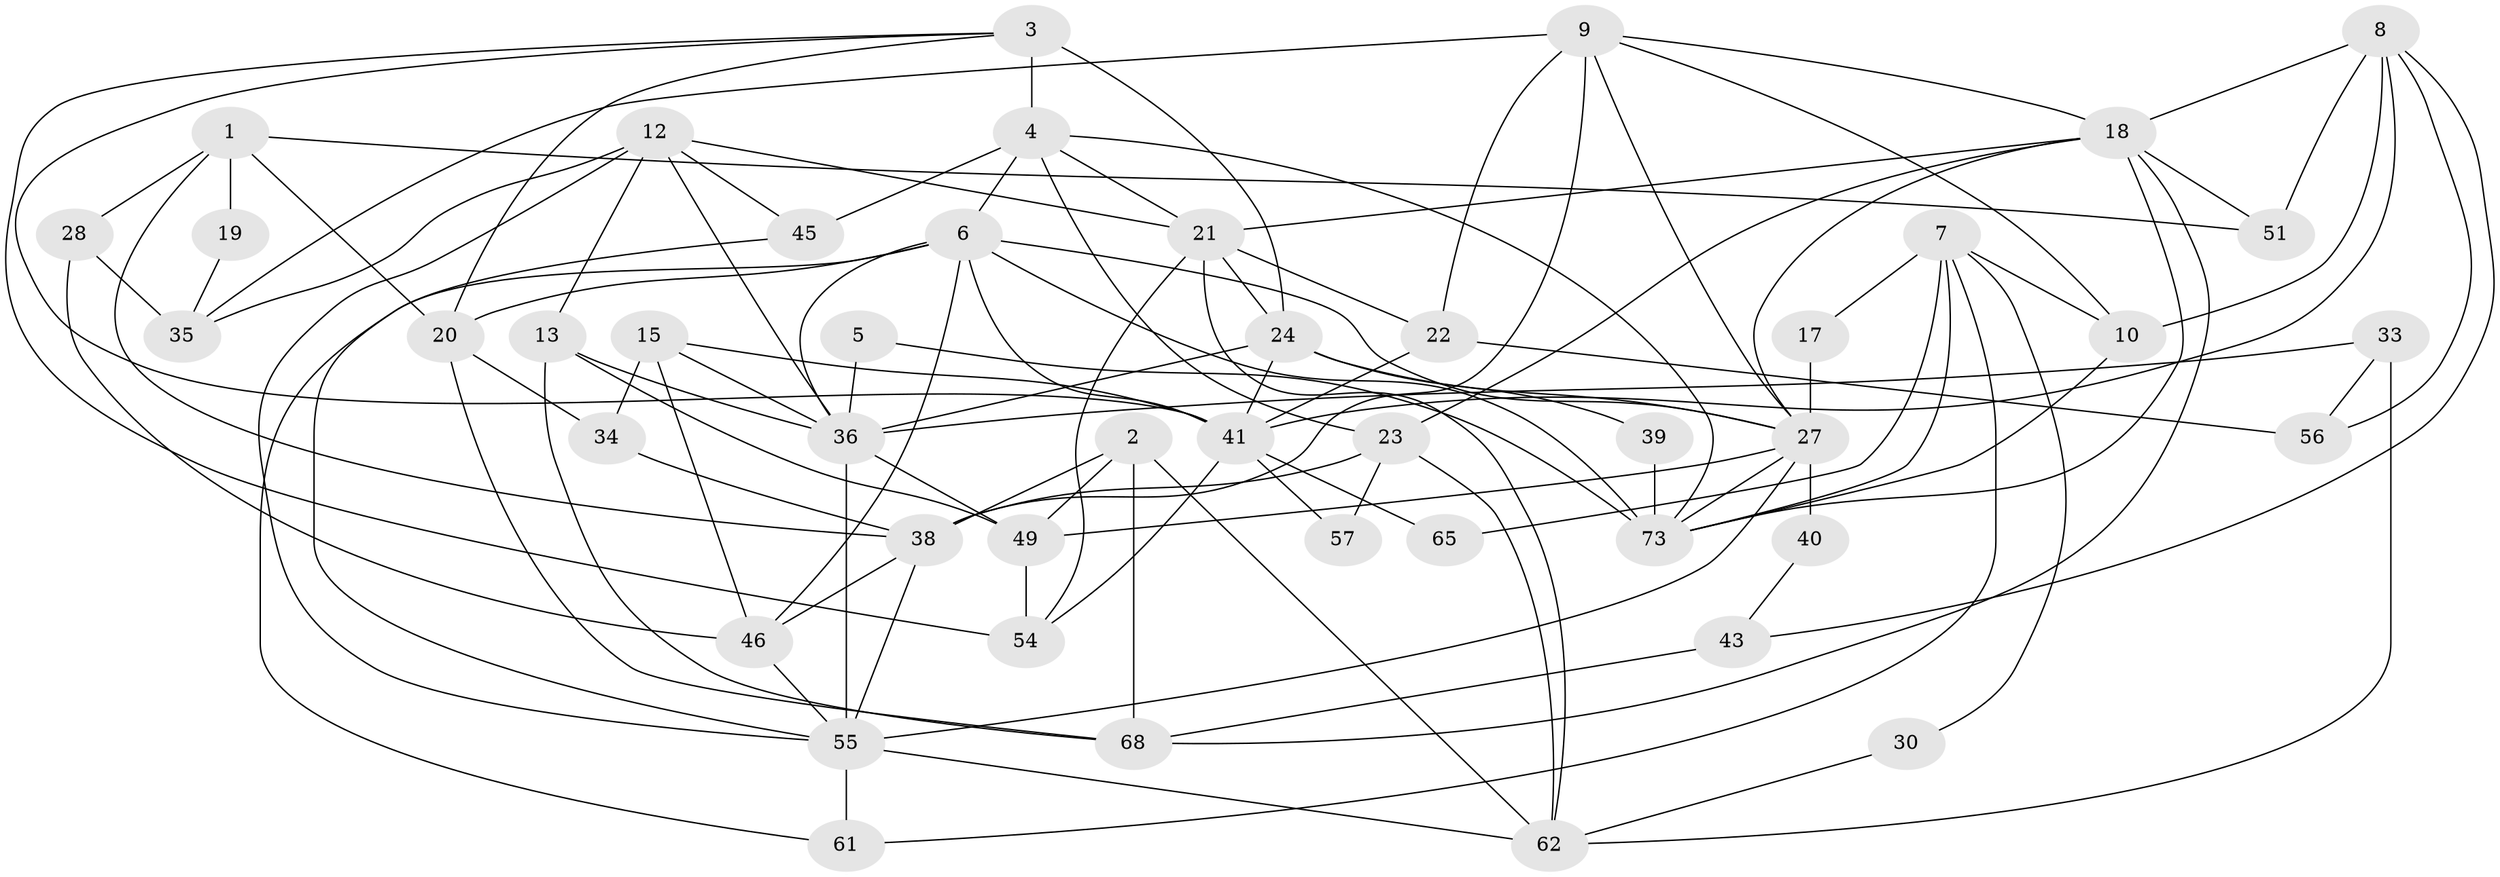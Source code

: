 // original degree distribution, {4: 0.27631578947368424, 5: 0.11842105263157894, 2: 0.15789473684210525, 6: 0.14473684210526316, 3: 0.25, 7: 0.05263157894736842}
// Generated by graph-tools (version 1.1) at 2025/11/02/27/25 16:11:19]
// undirected, 46 vertices, 109 edges
graph export_dot {
graph [start="1"]
  node [color=gray90,style=filled];
  1 [super="+37"];
  2 [super="+53"];
  3 [super="+60"];
  4 [super="+16"];
  5;
  6 [super="+14"];
  7 [super="+58"];
  8 [super="+71"];
  9 [super="+11"];
  10 [super="+76"];
  12 [super="+44"];
  13;
  15 [super="+50"];
  17 [super="+31"];
  18 [super="+32"];
  19;
  20 [super="+25"];
  21 [super="+67"];
  22 [super="+29"];
  23 [super="+26"];
  24 [super="+64"];
  27 [super="+47"];
  28 [super="+52"];
  30;
  33;
  34;
  35 [super="+74"];
  36 [super="+48"];
  38 [super="+42"];
  39;
  40;
  41 [super="+59"];
  43 [super="+70"];
  45;
  46 [super="+63"];
  49 [super="+72"];
  51;
  54;
  55 [super="+66"];
  56;
  57;
  61;
  62;
  65;
  68 [super="+69"];
  73 [super="+75"];
  1 -- 19;
  1 -- 28;
  1 -- 51;
  1 -- 20;
  1 -- 38;
  2 -- 49;
  2 -- 68;
  2 -- 62;
  2 -- 38;
  3 -- 24 [weight=2];
  3 -- 54;
  3 -- 4 [weight=2];
  3 -- 20;
  3 -- 41;
  4 -- 73;
  4 -- 45;
  4 -- 6;
  4 -- 23;
  4 -- 21;
  5 -- 36;
  5 -- 73;
  6 -- 61;
  6 -- 27;
  6 -- 46;
  6 -- 20;
  6 -- 36;
  6 -- 73;
  6 -- 41;
  7 -- 73 [weight=2];
  7 -- 17;
  7 -- 65;
  7 -- 10;
  7 -- 61;
  7 -- 30;
  8 -- 41;
  8 -- 43;
  8 -- 51;
  8 -- 56;
  8 -- 10;
  8 -- 18;
  9 -- 18;
  9 -- 27;
  9 -- 35;
  9 -- 38;
  9 -- 22;
  9 -- 10;
  10 -- 73;
  12 -- 55;
  12 -- 35 [weight=2];
  12 -- 45;
  12 -- 36;
  12 -- 21;
  12 -- 13;
  13 -- 36;
  13 -- 49;
  13 -- 68;
  15 -- 36;
  15 -- 46 [weight=2];
  15 -- 41;
  15 -- 34;
  17 -- 27 [weight=2];
  18 -- 51;
  18 -- 68;
  18 -- 73;
  18 -- 27;
  18 -- 21;
  18 -- 23;
  19 -- 35;
  20 -- 34;
  20 -- 68;
  21 -- 62;
  21 -- 24;
  21 -- 54;
  21 -- 22;
  22 -- 41;
  22 -- 56;
  23 -- 62;
  23 -- 57;
  23 -- 38;
  24 -- 27;
  24 -- 41 [weight=2];
  24 -- 39;
  24 -- 36;
  27 -- 40;
  27 -- 73;
  27 -- 55;
  27 -- 49;
  28 -- 35;
  28 -- 46;
  30 -- 62;
  33 -- 62;
  33 -- 36;
  33 -- 56;
  34 -- 38;
  36 -- 55;
  36 -- 49;
  38 -- 55;
  38 -- 46;
  39 -- 73 [weight=2];
  40 -- 43;
  41 -- 54;
  41 -- 57;
  41 -- 65;
  43 -- 68 [weight=2];
  45 -- 55;
  46 -- 55;
  49 -- 54;
  55 -- 62;
  55 -- 61;
}
